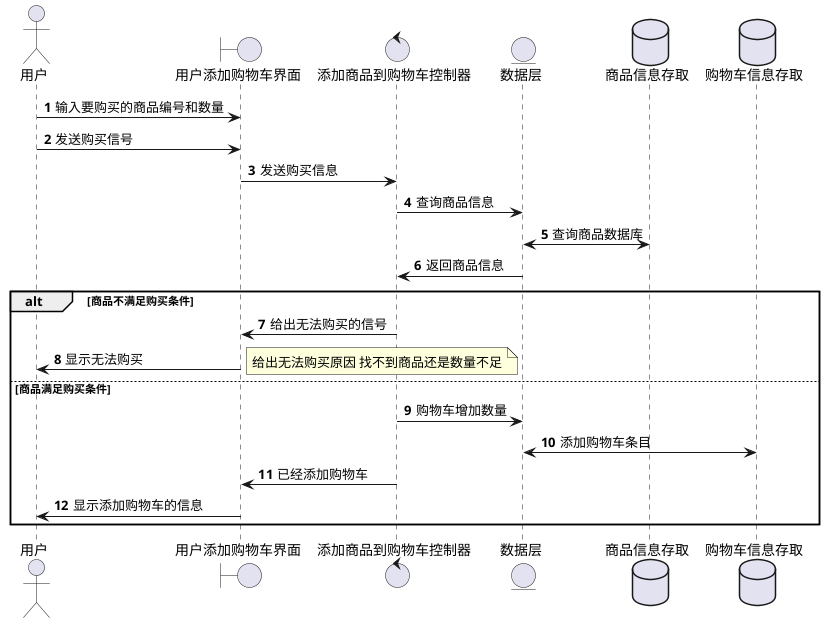 @startuml
'https://plantuml.com/sequence-diagram

autonumber

actor 用户 as user
boundary 用户添加购物车界面 as inout
control 添加商品到购物车控制器 as ctrl
entity 数据层 as dao
database 商品信息存取 as dbP
database 购物车信息存取 as dbC

user -> inout : 输入要购买的商品编号和数量
user -> inout : 发送购买信号
inout -> ctrl : 发送购买信息
ctrl -> dao : 查询商品信息
dao <-> dbP : 查询商品数据库
dao -> ctrl : 返回商品信息

alt 商品不满足购买条件
    ctrl -> inout : 给出无法购买的信号
    inout -> user : 显示无法购买
    note right : 给出无法购买原因 找不到商品还是数量不足
else 商品满足购买条件
    ctrl -> dao : 购物车增加数量
    dao <-> dbC : 添加购物车条目
    ctrl -> inout :  已经添加购物车
    inout -> user : 显示添加购物车的信息
end

@enduml
